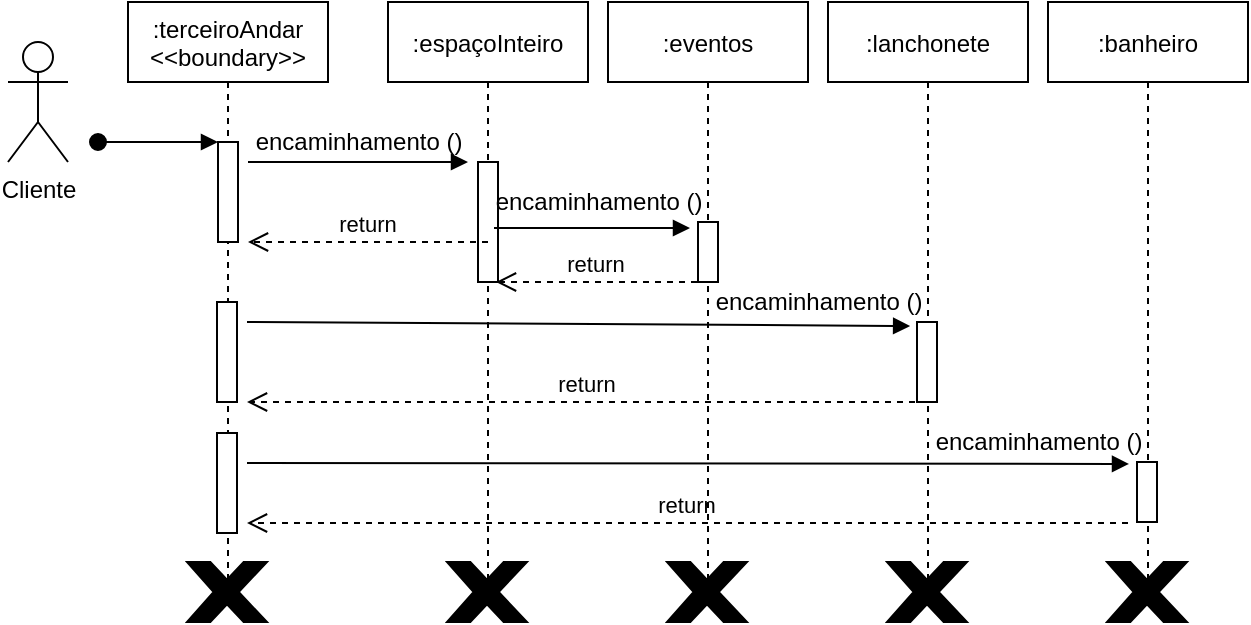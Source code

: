 <mxfile version="14.6.13" type="google"><diagram id="x_sCeGFoIe7kVEDKr5fe" name="Page-1"><mxGraphModel dx="868" dy="482" grid="1" gridSize="10" guides="1" tooltips="1" connect="1" arrows="1" fold="1" page="1" pageScale="1" pageWidth="827" pageHeight="1169" math="0" shadow="0"><root><mxCell id="0"/><mxCell id="1" parent="0"/><mxCell id="ZcdB6J1PCtu2m7jxzggM-1" value=":terceiroAndar&#10;&lt;&lt;boundary&gt;&gt;" style="shape=umlLifeline;perimeter=lifelinePerimeter;container=1;collapsible=0;recursiveResize=0;rounded=0;shadow=0;strokeWidth=1;" vertex="1" parent="1"><mxGeometry x="210" y="140" width="100" height="290" as="geometry"/></mxCell><mxCell id="ZcdB6J1PCtu2m7jxzggM-2" value="" style="points=[];perimeter=orthogonalPerimeter;rounded=0;shadow=0;strokeWidth=1;" vertex="1" parent="ZcdB6J1PCtu2m7jxzggM-1"><mxGeometry x="45" y="70" width="10" height="50" as="geometry"/></mxCell><mxCell id="ZcdB6J1PCtu2m7jxzggM-3" value="" style="verticalAlign=bottom;startArrow=oval;endArrow=block;startSize=8;shadow=0;strokeWidth=1;" edge="1" parent="ZcdB6J1PCtu2m7jxzggM-1" target="ZcdB6J1PCtu2m7jxzggM-2"><mxGeometry x="0.167" y="10" relative="1" as="geometry"><mxPoint x="-15" y="70" as="sourcePoint"/><mxPoint as="offset"/></mxGeometry></mxCell><mxCell id="ZcdB6J1PCtu2m7jxzggM-4" value=":espaçoInteiro" style="shape=umlLifeline;perimeter=lifelinePerimeter;container=1;collapsible=0;recursiveResize=0;rounded=0;shadow=0;strokeWidth=1;" vertex="1" parent="1"><mxGeometry x="340" y="140" width="100" height="300" as="geometry"/></mxCell><mxCell id="ZcdB6J1PCtu2m7jxzggM-5" value="" style="points=[];perimeter=orthogonalPerimeter;rounded=0;shadow=0;strokeWidth=1;" vertex="1" parent="ZcdB6J1PCtu2m7jxzggM-4"><mxGeometry x="45" y="80" width="10" height="60" as="geometry"/></mxCell><mxCell id="ZcdB6J1PCtu2m7jxzggM-6" value="return" style="verticalAlign=bottom;endArrow=open;dashed=1;endSize=8;shadow=0;strokeWidth=1;" edge="1" parent="1"><mxGeometry relative="1" as="geometry"><mxPoint x="270" y="260" as="targetPoint"/><mxPoint x="390" y="260" as="sourcePoint"/><Array as="points"/></mxGeometry></mxCell><mxCell id="ZcdB6J1PCtu2m7jxzggM-7" value="" style="verticalAlign=bottom;endArrow=block;shadow=0;strokeWidth=1;" edge="1" parent="1"><mxGeometry relative="1" as="geometry"><mxPoint x="270" y="220" as="sourcePoint"/><mxPoint x="380" y="220" as="targetPoint"/></mxGeometry></mxCell><mxCell id="ZcdB6J1PCtu2m7jxzggM-8" value="Cliente" style="shape=umlActor;verticalLabelPosition=bottom;verticalAlign=top;html=1;outlineConnect=0;" vertex="1" parent="1"><mxGeometry x="150" y="160" width="30" height="60" as="geometry"/></mxCell><mxCell id="ZcdB6J1PCtu2m7jxzggM-9" value="encaminhamento ()" style="text;html=1;align=center;verticalAlign=middle;resizable=0;points=[];autosize=1;strokeColor=none;" vertex="1" parent="1"><mxGeometry x="265" y="200" width="120" height="20" as="geometry"/></mxCell><mxCell id="ZcdB6J1PCtu2m7jxzggM-10" value="" style="verticalLabelPosition=bottom;verticalAlign=top;html=1;shape=mxgraph.basic.x;fillColor=#000000;" vertex="1" parent="1"><mxGeometry x="239.5" y="420" width="40" height="30" as="geometry"/></mxCell><mxCell id="ZcdB6J1PCtu2m7jxzggM-11" value=":lanchonete" style="shape=umlLifeline;perimeter=lifelinePerimeter;container=1;collapsible=0;recursiveResize=0;rounded=0;shadow=0;strokeWidth=1;" vertex="1" parent="1"><mxGeometry x="560" y="140" width="100" height="300" as="geometry"/></mxCell><mxCell id="ZcdB6J1PCtu2m7jxzggM-12" value=":banheiro" style="shape=umlLifeline;perimeter=lifelinePerimeter;container=1;collapsible=0;recursiveResize=0;rounded=0;shadow=0;strokeWidth=1;" vertex="1" parent="1"><mxGeometry x="670" y="140" width="100" height="300" as="geometry"/></mxCell><mxCell id="ZcdB6J1PCtu2m7jxzggM-13" value="" style="points=[];perimeter=orthogonalPerimeter;rounded=0;shadow=0;strokeWidth=1;" vertex="1" parent="1"><mxGeometry x="714.5" y="370" width="10" height="30" as="geometry"/></mxCell><mxCell id="ZcdB6J1PCtu2m7jxzggM-14" value="return" style="verticalAlign=bottom;endArrow=open;dashed=1;endSize=8;shadow=0;strokeWidth=1;" edge="1" parent="1"><mxGeometry relative="1" as="geometry"><mxPoint x="269.5" y="400.5" as="targetPoint"/><mxPoint x="710" y="400.5" as="sourcePoint"/><Array as="points"/></mxGeometry></mxCell><mxCell id="ZcdB6J1PCtu2m7jxzggM-15" value="" style="verticalLabelPosition=bottom;verticalAlign=top;html=1;shape=mxgraph.basic.x;fillColor=#000000;" vertex="1" parent="1"><mxGeometry x="589.5" y="420" width="40" height="30" as="geometry"/></mxCell><mxCell id="ZcdB6J1PCtu2m7jxzggM-16" value="" style="endArrow=none;dashed=1;html=1;" edge="1" parent="1"><mxGeometry width="50" height="50" relative="1" as="geometry"><mxPoint x="259.5" y="385.5" as="sourcePoint"/><mxPoint x="259" y="370" as="targetPoint"/></mxGeometry></mxCell><mxCell id="ZcdB6J1PCtu2m7jxzggM-17" value="" style="verticalLabelPosition=bottom;verticalAlign=top;html=1;shape=mxgraph.basic.x;fillColor=#000000;" vertex="1" parent="1"><mxGeometry x="369.5" y="420" width="40" height="30" as="geometry"/></mxCell><mxCell id="ZcdB6J1PCtu2m7jxzggM-18" value="" style="points=[];perimeter=orthogonalPerimeter;rounded=0;shadow=0;strokeWidth=1;" vertex="1" parent="1"><mxGeometry x="254.5" y="355.5" width="10" height="50" as="geometry"/></mxCell><mxCell id="ZcdB6J1PCtu2m7jxzggM-19" value="" style="verticalLabelPosition=bottom;verticalAlign=top;html=1;shape=mxgraph.basic.x;fillColor=#000000;" vertex="1" parent="1"><mxGeometry x="699.5" y="420" width="40" height="30" as="geometry"/></mxCell><mxCell id="ZcdB6J1PCtu2m7jxzggM-20" value="encaminhamento ()" style="text;html=1;align=center;verticalAlign=middle;resizable=0;points=[];autosize=1;strokeColor=none;" vertex="1" parent="1"><mxGeometry x="604.5" y="350" width="120" height="20" as="geometry"/></mxCell><mxCell id="ZcdB6J1PCtu2m7jxzggM-21" value="" style="verticalAlign=bottom;endArrow=block;shadow=0;strokeWidth=1;entryX=-0.4;entryY=0.033;entryDx=0;entryDy=0;entryPerimeter=0;" edge="1" parent="1" target="ZcdB6J1PCtu2m7jxzggM-13"><mxGeometry relative="1" as="geometry"><mxPoint x="269.5" y="370.5" as="sourcePoint"/><mxPoint x="374.5" y="370" as="targetPoint"/></mxGeometry></mxCell><mxCell id="ZcdB6J1PCtu2m7jxzggM-22" value="" style="points=[];perimeter=orthogonalPerimeter;rounded=0;shadow=0;strokeWidth=1;" vertex="1" parent="1"><mxGeometry x="254.5" y="290" width="10" height="50" as="geometry"/></mxCell><mxCell id="ZcdB6J1PCtu2m7jxzggM-23" value="" style="points=[];perimeter=orthogonalPerimeter;rounded=0;shadow=0;strokeWidth=1;" vertex="1" parent="1"><mxGeometry x="604.5" y="300" width="10" height="40" as="geometry"/></mxCell><mxCell id="ZcdB6J1PCtu2m7jxzggM-24" value="return" style="verticalAlign=bottom;endArrow=open;dashed=1;endSize=8;shadow=0;strokeWidth=1;" edge="1" parent="1"><mxGeometry relative="1" as="geometry"><mxPoint x="269.5" y="340" as="targetPoint"/><mxPoint x="609.5" y="340" as="sourcePoint"/><Array as="points"/></mxGeometry></mxCell><mxCell id="ZcdB6J1PCtu2m7jxzggM-25" value="" style="verticalAlign=bottom;endArrow=block;shadow=0;strokeWidth=1;entryX=0.888;entryY=1.1;entryDx=0;entryDy=0;entryPerimeter=0;" edge="1" parent="1" target="ZcdB6J1PCtu2m7jxzggM-26"><mxGeometry relative="1" as="geometry"><mxPoint x="269.5" y="300" as="sourcePoint"/><mxPoint x="500.54" y="301.5" as="targetPoint"/></mxGeometry></mxCell><mxCell id="ZcdB6J1PCtu2m7jxzggM-26" value="encaminhamento ()" style="text;html=1;align=center;verticalAlign=middle;resizable=0;points=[];autosize=1;strokeColor=none;" vertex="1" parent="1"><mxGeometry x="494.5" y="280" width="120" height="20" as="geometry"/></mxCell><mxCell id="ZcdB6J1PCtu2m7jxzggM-27" value=":eventos" style="shape=umlLifeline;perimeter=lifelinePerimeter;container=1;collapsible=0;recursiveResize=0;rounded=0;shadow=0;strokeWidth=1;" vertex="1" parent="1"><mxGeometry x="450" y="140" width="100" height="300" as="geometry"/></mxCell><mxCell id="ZcdB6J1PCtu2m7jxzggM-29" value="" style="verticalLabelPosition=bottom;verticalAlign=top;html=1;shape=mxgraph.basic.x;fillColor=#000000;" vertex="1" parent="1"><mxGeometry x="479.5" y="420" width="40" height="30" as="geometry"/></mxCell><mxCell id="ZcdB6J1PCtu2m7jxzggM-31" value="" style="verticalAlign=bottom;endArrow=block;shadow=0;strokeWidth=1;" edge="1" parent="1"><mxGeometry relative="1" as="geometry"><mxPoint x="393" y="253" as="sourcePoint"/><mxPoint x="491" y="253" as="targetPoint"/></mxGeometry></mxCell><mxCell id="ZcdB6J1PCtu2m7jxzggM-32" value="" style="points=[];perimeter=orthogonalPerimeter;rounded=0;shadow=0;strokeWidth=1;" vertex="1" parent="1"><mxGeometry x="495" y="250" width="10" height="30" as="geometry"/></mxCell><mxCell id="ZcdB6J1PCtu2m7jxzggM-33" value="return" style="verticalAlign=bottom;endArrow=open;dashed=1;endSize=8;shadow=0;strokeWidth=1;" edge="1" parent="1"><mxGeometry relative="1" as="geometry"><mxPoint x="394" y="280" as="targetPoint"/><mxPoint x="494.5" y="280" as="sourcePoint"/><Array as="points"/></mxGeometry></mxCell><mxCell id="ZcdB6J1PCtu2m7jxzggM-34" value="encaminhamento ()" style="text;html=1;align=center;verticalAlign=middle;resizable=0;points=[];autosize=1;strokeColor=none;" vertex="1" parent="1"><mxGeometry x="385" y="230" width="120" height="20" as="geometry"/></mxCell></root></mxGraphModel></diagram></mxfile>